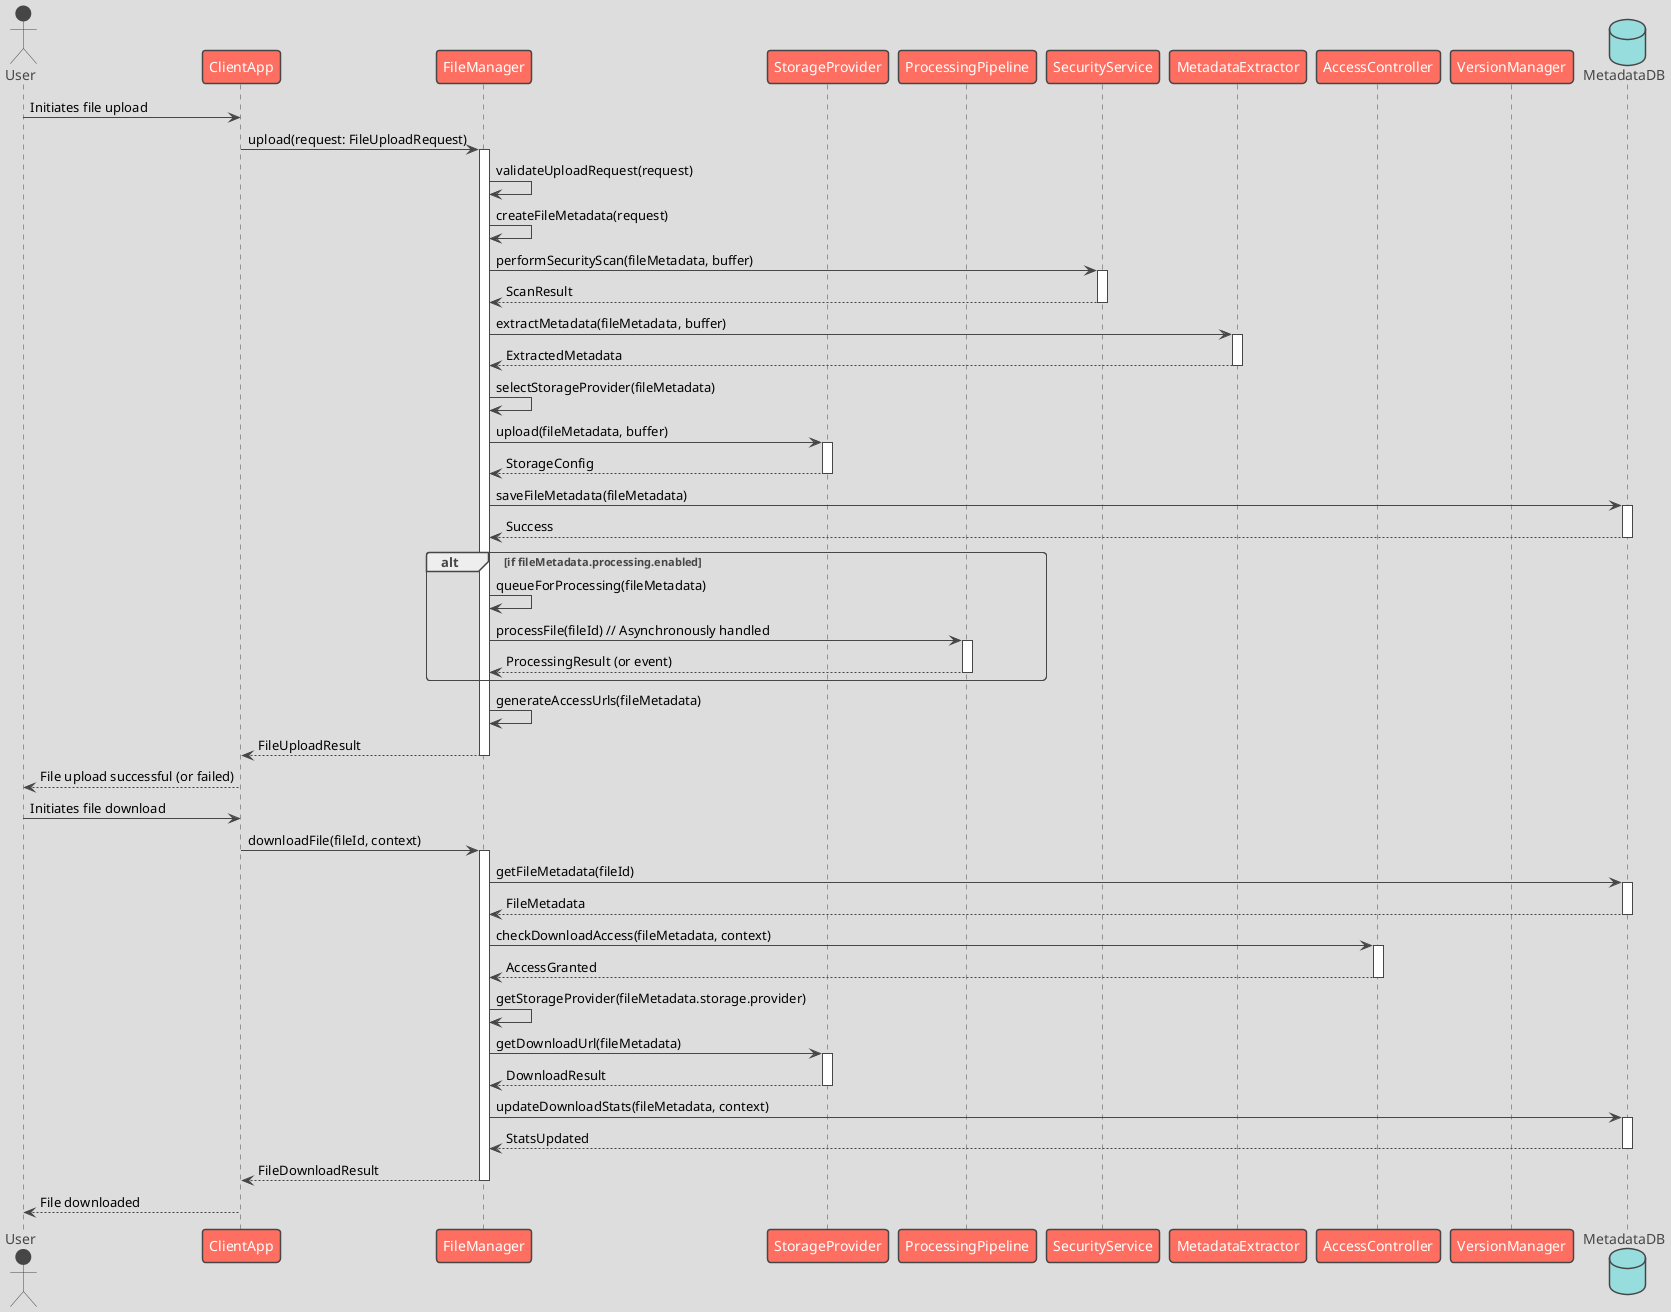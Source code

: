 @startuml
!theme toy

actor User
participant "ClientApp" as Client
participant "FileManager" as FM
participant "StorageProvider" as SP
participant "ProcessingPipeline" as PP
participant "SecurityService" as SS
participant "MetadataExtractor" as ME
participant "AccessController" as AC
participant "VersionManager" as VM
database "MetadataDB" as DB

User -> Client: Initiates file upload
Client -> FM: upload(request: FileUploadRequest)
activate FM

FM -> FM: validateUploadRequest(request)
FM -> FM: createFileMetadata(request)

FM -> SS: performSecurityScan(fileMetadata, buffer)
activate SS
SS --> FM: ScanResult
deactivate SS

FM -> ME: extractMetadata(fileMetadata, buffer)
activate ME
ME --> FM: ExtractedMetadata
deactivate ME

FM -> FM: selectStorageProvider(fileMetadata)
FM -> SP: upload(fileMetadata, buffer)
activate SP
SP --> FM: StorageConfig
deactivate SP

FM -> DB: saveFileMetadata(fileMetadata)
activate DB
DB --> FM: Success
deactivate DB

alt if fileMetadata.processing.enabled
    FM -> FM: queueForProcessing(fileMetadata)
    FM -> PP: processFile(fileId) // Asynchronously handled
    activate PP
    PP --> FM: ProcessingResult (or event)
    deactivate PP
end

FM -> FM: generateAccessUrls(fileMetadata)

FM --> Client: FileUploadResult
deactivate FM
Client --> User: File upload successful (or failed)

User -> Client: Initiates file download
Client -> FM: downloadFile(fileId, context)
activate FM

FM -> DB: getFileMetadata(fileId)
activate DB
DB --> FM: FileMetadata
deactivate DB

FM -> AC: checkDownloadAccess(fileMetadata, context)
activate AC
AC --> FM: AccessGranted
deactivate AC

FM -> FM: getStorageProvider(fileMetadata.storage.provider)
FM -> SP: getDownloadUrl(fileMetadata)
activate SP
SP --> FM: DownloadResult
deactivate SP

FM -> DB: updateDownloadStats(fileMetadata, context)
activate DB
DB --> FM: StatsUpdated
deactivate DB

FM --> Client: FileDownloadResult
deactivate FM
Client --> User: File downloaded

@enduml